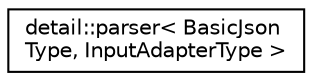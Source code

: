 digraph "Graphical Class Hierarchy"
{
 // LATEX_PDF_SIZE
  edge [fontname="Helvetica",fontsize="10",labelfontname="Helvetica",labelfontsize="10"];
  node [fontname="Helvetica",fontsize="10",shape=record];
  rankdir="LR";
  Node0 [label="detail::parser\< BasicJson\lType, InputAdapterType \>",height=0.2,width=0.4,color="black", fillcolor="white", style="filled",URL="$classdetail_1_1parser.html",tooltip="syntax analysis"];
}

